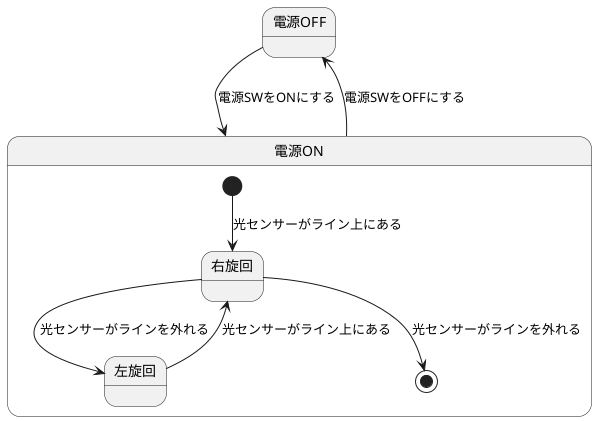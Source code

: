 @startuml 演習6‐5‐3
電源OFF --> 電源ON : 電源SWをONにする

state 電源ON {
  [*] --> 右旋回 : 光センサーがライン上にある
  右旋回 --> 左旋回 : 光センサーがラインを外れる
  左旋回 --> 右旋回 : 光センサーがライン上にある
  右旋回 --> [*] : 光センサーがラインを外れる
}
電源ON --> 電源OFF : 電源SWをOFFにする

@enduml
